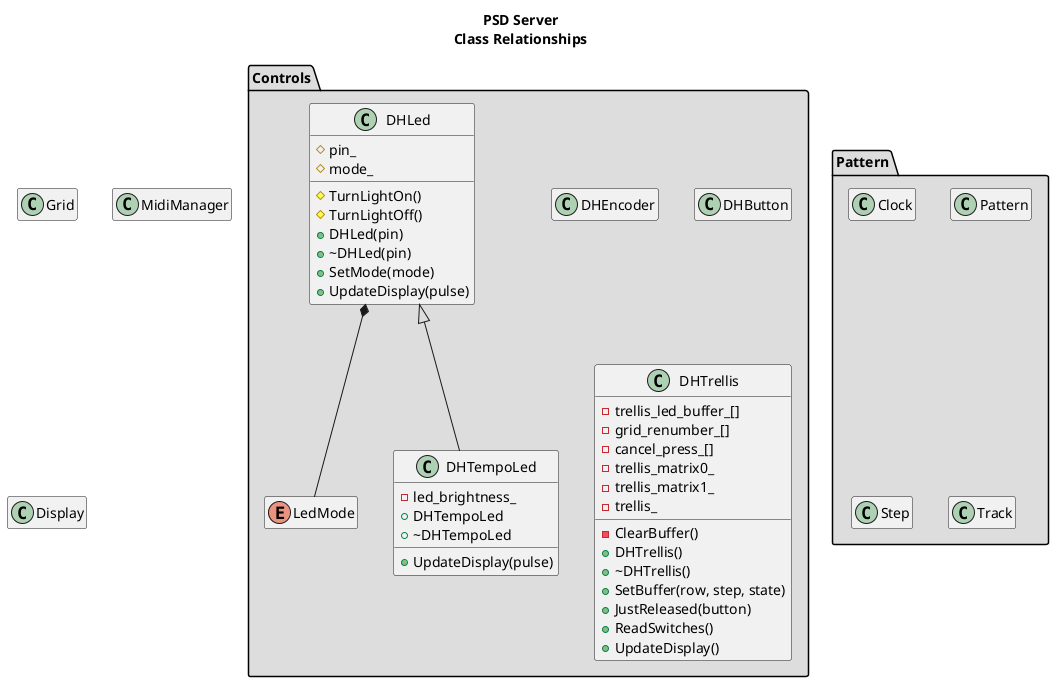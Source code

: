 @startuml

Title PSD Server\nClass Relationships
hide empty members
namespace Controls #DDDDDD{
    enum LedMode
    class DHEncoder
    class DHButton
    class DHLed{
        #pin_
        #mode_
        #TurnLightOn()
        #TurnLightOff()
        +DHLed(pin)
        +~DHLed(pin)
        +SetMode(mode)
        +UpdateDisplay(pulse)
    }
    DHLed *-- LedMode
    DHLed <|-- DHTempoLed
    class DHTempoLed{
        -led_brightness_
        +DHTempoLed
        +~DHTempoLed
        +UpdateDisplay(pulse)
    }
    class DHTrellis{
        -trellis_led_buffer_[]
        -grid_renumber_[]
        -cancel_press_[]
        -trellis_matrix0_
        -trellis_matrix1_
        -trellis_
        -ClearBuffer()
        +DHTrellis()
        +~DHTrellis()
        +SetBuffer(row, step, state)
        +JustReleased(button)
        +ReadSwitches()
        +UpdateDisplay()
    }
}
namespace Pattern #DDDDDD{
    class Clock
    class Pattern
    class Step
    class Track
}
    class Grid
    class MidiManager
    class Display

@enduml